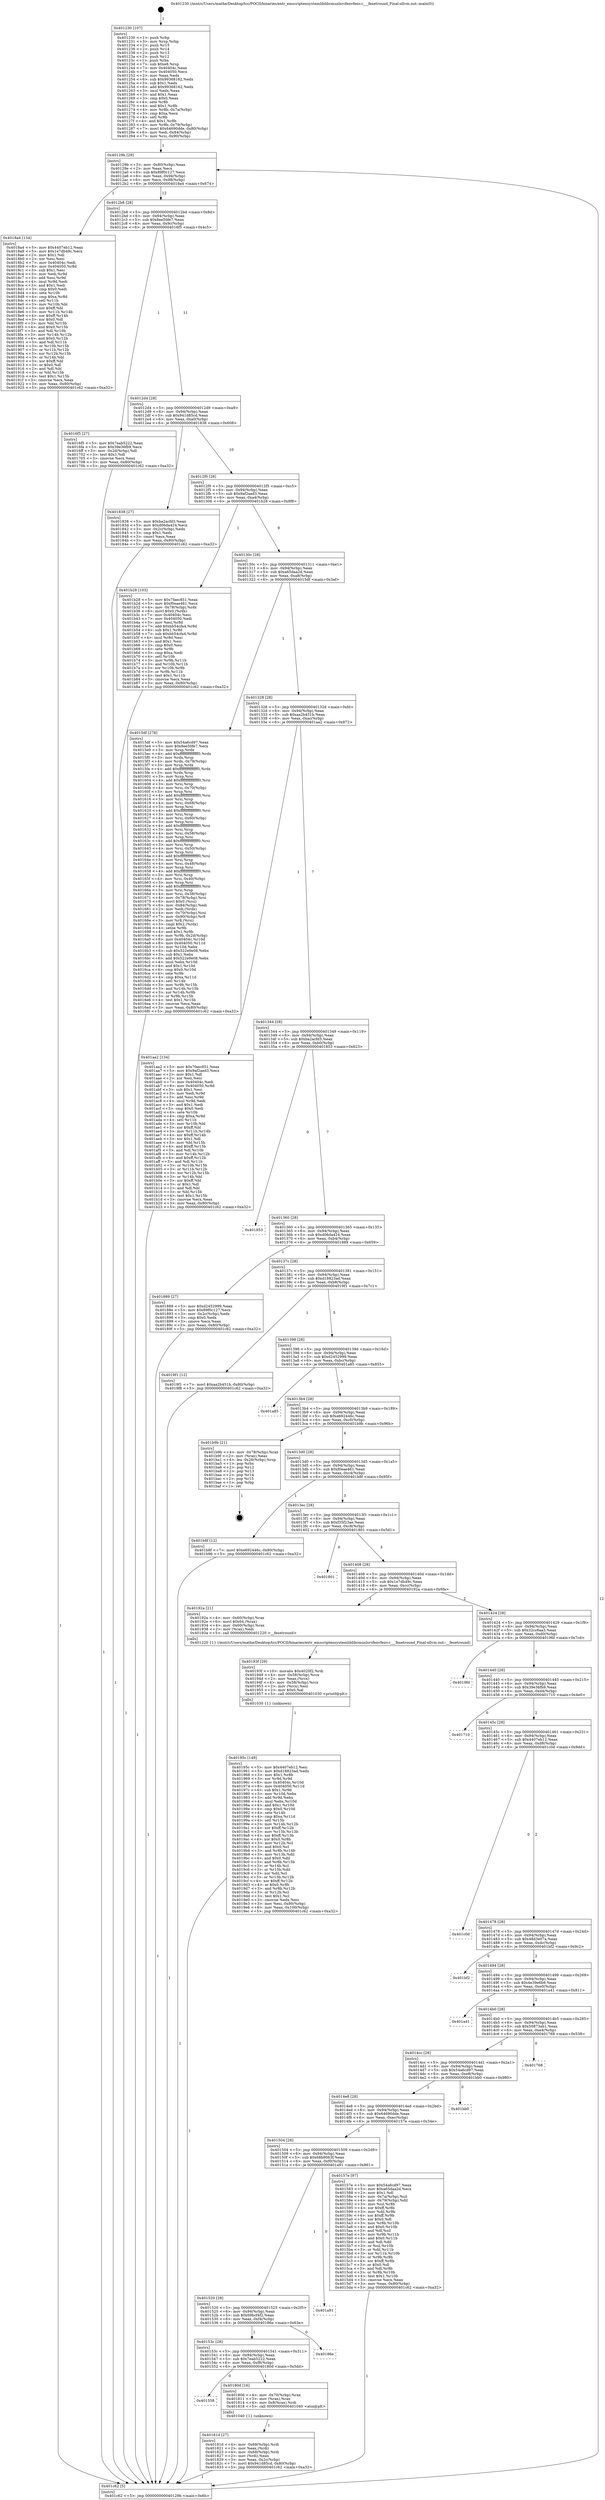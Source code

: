 digraph "0x401230" {
  label = "0x401230 (/mnt/c/Users/mathe/Desktop/tcc/POCII/binaries/extr_emscriptensystemliblibcmuslsrcfenvfenv.c___fesetround_Final-ollvm.out::main(0))"
  labelloc = "t"
  node[shape=record]

  Entry [label="",width=0.3,height=0.3,shape=circle,fillcolor=black,style=filled]
  "0x40129b" [label="{
     0x40129b [29]\l
     | [instrs]\l
     &nbsp;&nbsp;0x40129b \<+3\>: mov -0x80(%rbp),%eax\l
     &nbsp;&nbsp;0x40129e \<+2\>: mov %eax,%ecx\l
     &nbsp;&nbsp;0x4012a0 \<+6\>: sub $0x89f0c127,%ecx\l
     &nbsp;&nbsp;0x4012a6 \<+6\>: mov %eax,-0x94(%rbp)\l
     &nbsp;&nbsp;0x4012ac \<+6\>: mov %ecx,-0x98(%rbp)\l
     &nbsp;&nbsp;0x4012b2 \<+6\>: je 00000000004018a4 \<main+0x674\>\l
  }"]
  "0x4018a4" [label="{
     0x4018a4 [134]\l
     | [instrs]\l
     &nbsp;&nbsp;0x4018a4 \<+5\>: mov $0x4407eb12,%eax\l
     &nbsp;&nbsp;0x4018a9 \<+5\>: mov $0x1e7db49c,%ecx\l
     &nbsp;&nbsp;0x4018ae \<+2\>: mov $0x1,%dl\l
     &nbsp;&nbsp;0x4018b0 \<+2\>: xor %esi,%esi\l
     &nbsp;&nbsp;0x4018b2 \<+7\>: mov 0x40404c,%edi\l
     &nbsp;&nbsp;0x4018b9 \<+8\>: mov 0x404050,%r8d\l
     &nbsp;&nbsp;0x4018c1 \<+3\>: sub $0x1,%esi\l
     &nbsp;&nbsp;0x4018c4 \<+3\>: mov %edi,%r9d\l
     &nbsp;&nbsp;0x4018c7 \<+3\>: add %esi,%r9d\l
     &nbsp;&nbsp;0x4018ca \<+4\>: imul %r9d,%edi\l
     &nbsp;&nbsp;0x4018ce \<+3\>: and $0x1,%edi\l
     &nbsp;&nbsp;0x4018d1 \<+3\>: cmp $0x0,%edi\l
     &nbsp;&nbsp;0x4018d4 \<+4\>: sete %r10b\l
     &nbsp;&nbsp;0x4018d8 \<+4\>: cmp $0xa,%r8d\l
     &nbsp;&nbsp;0x4018dc \<+4\>: setl %r11b\l
     &nbsp;&nbsp;0x4018e0 \<+3\>: mov %r10b,%bl\l
     &nbsp;&nbsp;0x4018e3 \<+3\>: xor $0xff,%bl\l
     &nbsp;&nbsp;0x4018e6 \<+3\>: mov %r11b,%r14b\l
     &nbsp;&nbsp;0x4018e9 \<+4\>: xor $0xff,%r14b\l
     &nbsp;&nbsp;0x4018ed \<+3\>: xor $0x0,%dl\l
     &nbsp;&nbsp;0x4018f0 \<+3\>: mov %bl,%r15b\l
     &nbsp;&nbsp;0x4018f3 \<+4\>: and $0x0,%r15b\l
     &nbsp;&nbsp;0x4018f7 \<+3\>: and %dl,%r10b\l
     &nbsp;&nbsp;0x4018fa \<+3\>: mov %r14b,%r12b\l
     &nbsp;&nbsp;0x4018fd \<+4\>: and $0x0,%r12b\l
     &nbsp;&nbsp;0x401901 \<+3\>: and %dl,%r11b\l
     &nbsp;&nbsp;0x401904 \<+3\>: or %r10b,%r15b\l
     &nbsp;&nbsp;0x401907 \<+3\>: or %r11b,%r12b\l
     &nbsp;&nbsp;0x40190a \<+3\>: xor %r12b,%r15b\l
     &nbsp;&nbsp;0x40190d \<+3\>: or %r14b,%bl\l
     &nbsp;&nbsp;0x401910 \<+3\>: xor $0xff,%bl\l
     &nbsp;&nbsp;0x401913 \<+3\>: or $0x0,%dl\l
     &nbsp;&nbsp;0x401916 \<+2\>: and %dl,%bl\l
     &nbsp;&nbsp;0x401918 \<+3\>: or %bl,%r15b\l
     &nbsp;&nbsp;0x40191b \<+4\>: test $0x1,%r15b\l
     &nbsp;&nbsp;0x40191f \<+3\>: cmovne %ecx,%eax\l
     &nbsp;&nbsp;0x401922 \<+3\>: mov %eax,-0x80(%rbp)\l
     &nbsp;&nbsp;0x401925 \<+5\>: jmp 0000000000401c62 \<main+0xa32\>\l
  }"]
  "0x4012b8" [label="{
     0x4012b8 [28]\l
     | [instrs]\l
     &nbsp;&nbsp;0x4012b8 \<+5\>: jmp 00000000004012bd \<main+0x8d\>\l
     &nbsp;&nbsp;0x4012bd \<+6\>: mov -0x94(%rbp),%eax\l
     &nbsp;&nbsp;0x4012c3 \<+5\>: sub $0x8ee50fe7,%eax\l
     &nbsp;&nbsp;0x4012c8 \<+6\>: mov %eax,-0x9c(%rbp)\l
     &nbsp;&nbsp;0x4012ce \<+6\>: je 00000000004016f5 \<main+0x4c5\>\l
  }"]
  Exit [label="",width=0.3,height=0.3,shape=circle,fillcolor=black,style=filled,peripheries=2]
  "0x4016f5" [label="{
     0x4016f5 [27]\l
     | [instrs]\l
     &nbsp;&nbsp;0x4016f5 \<+5\>: mov $0x7eab5222,%eax\l
     &nbsp;&nbsp;0x4016fa \<+5\>: mov $0x39e36fb9,%ecx\l
     &nbsp;&nbsp;0x4016ff \<+3\>: mov -0x2d(%rbp),%dl\l
     &nbsp;&nbsp;0x401702 \<+3\>: test $0x1,%dl\l
     &nbsp;&nbsp;0x401705 \<+3\>: cmovne %ecx,%eax\l
     &nbsp;&nbsp;0x401708 \<+3\>: mov %eax,-0x80(%rbp)\l
     &nbsp;&nbsp;0x40170b \<+5\>: jmp 0000000000401c62 \<main+0xa32\>\l
  }"]
  "0x4012d4" [label="{
     0x4012d4 [28]\l
     | [instrs]\l
     &nbsp;&nbsp;0x4012d4 \<+5\>: jmp 00000000004012d9 \<main+0xa9\>\l
     &nbsp;&nbsp;0x4012d9 \<+6\>: mov -0x94(%rbp),%eax\l
     &nbsp;&nbsp;0x4012df \<+5\>: sub $0x941d85cd,%eax\l
     &nbsp;&nbsp;0x4012e4 \<+6\>: mov %eax,-0xa0(%rbp)\l
     &nbsp;&nbsp;0x4012ea \<+6\>: je 0000000000401838 \<main+0x608\>\l
  }"]
  "0x40195c" [label="{
     0x40195c [149]\l
     | [instrs]\l
     &nbsp;&nbsp;0x40195c \<+5\>: mov $0x4407eb12,%esi\l
     &nbsp;&nbsp;0x401961 \<+5\>: mov $0xd18823ad,%edx\l
     &nbsp;&nbsp;0x401966 \<+3\>: mov $0x1,%r8b\l
     &nbsp;&nbsp;0x401969 \<+3\>: xor %r9d,%r9d\l
     &nbsp;&nbsp;0x40196c \<+8\>: mov 0x40404c,%r10d\l
     &nbsp;&nbsp;0x401974 \<+8\>: mov 0x404050,%r11d\l
     &nbsp;&nbsp;0x40197c \<+4\>: sub $0x1,%r9d\l
     &nbsp;&nbsp;0x401980 \<+3\>: mov %r10d,%ebx\l
     &nbsp;&nbsp;0x401983 \<+3\>: add %r9d,%ebx\l
     &nbsp;&nbsp;0x401986 \<+4\>: imul %ebx,%r10d\l
     &nbsp;&nbsp;0x40198a \<+4\>: and $0x1,%r10d\l
     &nbsp;&nbsp;0x40198e \<+4\>: cmp $0x0,%r10d\l
     &nbsp;&nbsp;0x401992 \<+4\>: sete %r14b\l
     &nbsp;&nbsp;0x401996 \<+4\>: cmp $0xa,%r11d\l
     &nbsp;&nbsp;0x40199a \<+4\>: setl %r15b\l
     &nbsp;&nbsp;0x40199e \<+3\>: mov %r14b,%r12b\l
     &nbsp;&nbsp;0x4019a1 \<+4\>: xor $0xff,%r12b\l
     &nbsp;&nbsp;0x4019a5 \<+3\>: mov %r15b,%r13b\l
     &nbsp;&nbsp;0x4019a8 \<+4\>: xor $0xff,%r13b\l
     &nbsp;&nbsp;0x4019ac \<+4\>: xor $0x0,%r8b\l
     &nbsp;&nbsp;0x4019b0 \<+3\>: mov %r12b,%cl\l
     &nbsp;&nbsp;0x4019b3 \<+3\>: and $0x0,%cl\l
     &nbsp;&nbsp;0x4019b6 \<+3\>: and %r8b,%r14b\l
     &nbsp;&nbsp;0x4019b9 \<+3\>: mov %r13b,%dil\l
     &nbsp;&nbsp;0x4019bc \<+4\>: and $0x0,%dil\l
     &nbsp;&nbsp;0x4019c0 \<+3\>: and %r8b,%r15b\l
     &nbsp;&nbsp;0x4019c3 \<+3\>: or %r14b,%cl\l
     &nbsp;&nbsp;0x4019c6 \<+3\>: or %r15b,%dil\l
     &nbsp;&nbsp;0x4019c9 \<+3\>: xor %dil,%cl\l
     &nbsp;&nbsp;0x4019cc \<+3\>: or %r13b,%r12b\l
     &nbsp;&nbsp;0x4019cf \<+4\>: xor $0xff,%r12b\l
     &nbsp;&nbsp;0x4019d3 \<+4\>: or $0x0,%r8b\l
     &nbsp;&nbsp;0x4019d7 \<+3\>: and %r8b,%r12b\l
     &nbsp;&nbsp;0x4019da \<+3\>: or %r12b,%cl\l
     &nbsp;&nbsp;0x4019dd \<+3\>: test $0x1,%cl\l
     &nbsp;&nbsp;0x4019e0 \<+3\>: cmovne %edx,%esi\l
     &nbsp;&nbsp;0x4019e3 \<+3\>: mov %esi,-0x80(%rbp)\l
     &nbsp;&nbsp;0x4019e6 \<+6\>: mov %eax,-0x100(%rbp)\l
     &nbsp;&nbsp;0x4019ec \<+5\>: jmp 0000000000401c62 \<main+0xa32\>\l
  }"]
  "0x401838" [label="{
     0x401838 [27]\l
     | [instrs]\l
     &nbsp;&nbsp;0x401838 \<+5\>: mov $0xba2acfd3,%eax\l
     &nbsp;&nbsp;0x40183d \<+5\>: mov $0xd06da424,%ecx\l
     &nbsp;&nbsp;0x401842 \<+3\>: mov -0x2c(%rbp),%edx\l
     &nbsp;&nbsp;0x401845 \<+3\>: cmp $0x1,%edx\l
     &nbsp;&nbsp;0x401848 \<+3\>: cmovl %ecx,%eax\l
     &nbsp;&nbsp;0x40184b \<+3\>: mov %eax,-0x80(%rbp)\l
     &nbsp;&nbsp;0x40184e \<+5\>: jmp 0000000000401c62 \<main+0xa32\>\l
  }"]
  "0x4012f0" [label="{
     0x4012f0 [28]\l
     | [instrs]\l
     &nbsp;&nbsp;0x4012f0 \<+5\>: jmp 00000000004012f5 \<main+0xc5\>\l
     &nbsp;&nbsp;0x4012f5 \<+6\>: mov -0x94(%rbp),%eax\l
     &nbsp;&nbsp;0x4012fb \<+5\>: sub $0x9af2aed3,%eax\l
     &nbsp;&nbsp;0x401300 \<+6\>: mov %eax,-0xa4(%rbp)\l
     &nbsp;&nbsp;0x401306 \<+6\>: je 0000000000401b28 \<main+0x8f8\>\l
  }"]
  "0x40193f" [label="{
     0x40193f [29]\l
     | [instrs]\l
     &nbsp;&nbsp;0x40193f \<+10\>: movabs $0x4020f2,%rdi\l
     &nbsp;&nbsp;0x401949 \<+4\>: mov -0x58(%rbp),%rcx\l
     &nbsp;&nbsp;0x40194d \<+2\>: mov %eax,(%rcx)\l
     &nbsp;&nbsp;0x40194f \<+4\>: mov -0x58(%rbp),%rcx\l
     &nbsp;&nbsp;0x401953 \<+2\>: mov (%rcx),%esi\l
     &nbsp;&nbsp;0x401955 \<+2\>: mov $0x0,%al\l
     &nbsp;&nbsp;0x401957 \<+5\>: call 0000000000401030 \<printf@plt\>\l
     | [calls]\l
     &nbsp;&nbsp;0x401030 \{1\} (unknown)\l
  }"]
  "0x401b28" [label="{
     0x401b28 [103]\l
     | [instrs]\l
     &nbsp;&nbsp;0x401b28 \<+5\>: mov $0x7faec851,%eax\l
     &nbsp;&nbsp;0x401b2d \<+5\>: mov $0xf0eae461,%ecx\l
     &nbsp;&nbsp;0x401b32 \<+4\>: mov -0x78(%rbp),%rdx\l
     &nbsp;&nbsp;0x401b36 \<+6\>: movl $0x0,(%rdx)\l
     &nbsp;&nbsp;0x401b3c \<+7\>: mov 0x40404c,%esi\l
     &nbsp;&nbsp;0x401b43 \<+7\>: mov 0x404050,%edi\l
     &nbsp;&nbsp;0x401b4a \<+3\>: mov %esi,%r8d\l
     &nbsp;&nbsp;0x401b4d \<+7\>: add $0xbb54cfa4,%r8d\l
     &nbsp;&nbsp;0x401b54 \<+4\>: sub $0x1,%r8d\l
     &nbsp;&nbsp;0x401b58 \<+7\>: sub $0xbb54cfa4,%r8d\l
     &nbsp;&nbsp;0x401b5f \<+4\>: imul %r8d,%esi\l
     &nbsp;&nbsp;0x401b63 \<+3\>: and $0x1,%esi\l
     &nbsp;&nbsp;0x401b66 \<+3\>: cmp $0x0,%esi\l
     &nbsp;&nbsp;0x401b69 \<+4\>: sete %r9b\l
     &nbsp;&nbsp;0x401b6d \<+3\>: cmp $0xa,%edi\l
     &nbsp;&nbsp;0x401b70 \<+4\>: setl %r10b\l
     &nbsp;&nbsp;0x401b74 \<+3\>: mov %r9b,%r11b\l
     &nbsp;&nbsp;0x401b77 \<+3\>: and %r10b,%r11b\l
     &nbsp;&nbsp;0x401b7a \<+3\>: xor %r10b,%r9b\l
     &nbsp;&nbsp;0x401b7d \<+3\>: or %r9b,%r11b\l
     &nbsp;&nbsp;0x401b80 \<+4\>: test $0x1,%r11b\l
     &nbsp;&nbsp;0x401b84 \<+3\>: cmovne %ecx,%eax\l
     &nbsp;&nbsp;0x401b87 \<+3\>: mov %eax,-0x80(%rbp)\l
     &nbsp;&nbsp;0x401b8a \<+5\>: jmp 0000000000401c62 \<main+0xa32\>\l
  }"]
  "0x40130c" [label="{
     0x40130c [28]\l
     | [instrs]\l
     &nbsp;&nbsp;0x40130c \<+5\>: jmp 0000000000401311 \<main+0xe1\>\l
     &nbsp;&nbsp;0x401311 \<+6\>: mov -0x94(%rbp),%eax\l
     &nbsp;&nbsp;0x401317 \<+5\>: sub $0xa65daa2d,%eax\l
     &nbsp;&nbsp;0x40131c \<+6\>: mov %eax,-0xa8(%rbp)\l
     &nbsp;&nbsp;0x401322 \<+6\>: je 00000000004015df \<main+0x3af\>\l
  }"]
  "0x40181d" [label="{
     0x40181d [27]\l
     | [instrs]\l
     &nbsp;&nbsp;0x40181d \<+4\>: mov -0x68(%rbp),%rdi\l
     &nbsp;&nbsp;0x401821 \<+2\>: mov %eax,(%rdi)\l
     &nbsp;&nbsp;0x401823 \<+4\>: mov -0x68(%rbp),%rdi\l
     &nbsp;&nbsp;0x401827 \<+2\>: mov (%rdi),%eax\l
     &nbsp;&nbsp;0x401829 \<+3\>: mov %eax,-0x2c(%rbp)\l
     &nbsp;&nbsp;0x40182c \<+7\>: movl $0x941d85cd,-0x80(%rbp)\l
     &nbsp;&nbsp;0x401833 \<+5\>: jmp 0000000000401c62 \<main+0xa32\>\l
  }"]
  "0x4015df" [label="{
     0x4015df [278]\l
     | [instrs]\l
     &nbsp;&nbsp;0x4015df \<+5\>: mov $0x54a6cd97,%eax\l
     &nbsp;&nbsp;0x4015e4 \<+5\>: mov $0x8ee50fe7,%ecx\l
     &nbsp;&nbsp;0x4015e9 \<+3\>: mov %rsp,%rdx\l
     &nbsp;&nbsp;0x4015ec \<+4\>: add $0xfffffffffffffff0,%rdx\l
     &nbsp;&nbsp;0x4015f0 \<+3\>: mov %rdx,%rsp\l
     &nbsp;&nbsp;0x4015f3 \<+4\>: mov %rdx,-0x78(%rbp)\l
     &nbsp;&nbsp;0x4015f7 \<+3\>: mov %rsp,%rdx\l
     &nbsp;&nbsp;0x4015fa \<+4\>: add $0xfffffffffffffff0,%rdx\l
     &nbsp;&nbsp;0x4015fe \<+3\>: mov %rdx,%rsp\l
     &nbsp;&nbsp;0x401601 \<+3\>: mov %rsp,%rsi\l
     &nbsp;&nbsp;0x401604 \<+4\>: add $0xfffffffffffffff0,%rsi\l
     &nbsp;&nbsp;0x401608 \<+3\>: mov %rsi,%rsp\l
     &nbsp;&nbsp;0x40160b \<+4\>: mov %rsi,-0x70(%rbp)\l
     &nbsp;&nbsp;0x40160f \<+3\>: mov %rsp,%rsi\l
     &nbsp;&nbsp;0x401612 \<+4\>: add $0xfffffffffffffff0,%rsi\l
     &nbsp;&nbsp;0x401616 \<+3\>: mov %rsi,%rsp\l
     &nbsp;&nbsp;0x401619 \<+4\>: mov %rsi,-0x68(%rbp)\l
     &nbsp;&nbsp;0x40161d \<+3\>: mov %rsp,%rsi\l
     &nbsp;&nbsp;0x401620 \<+4\>: add $0xfffffffffffffff0,%rsi\l
     &nbsp;&nbsp;0x401624 \<+3\>: mov %rsi,%rsp\l
     &nbsp;&nbsp;0x401627 \<+4\>: mov %rsi,-0x60(%rbp)\l
     &nbsp;&nbsp;0x40162b \<+3\>: mov %rsp,%rsi\l
     &nbsp;&nbsp;0x40162e \<+4\>: add $0xfffffffffffffff0,%rsi\l
     &nbsp;&nbsp;0x401632 \<+3\>: mov %rsi,%rsp\l
     &nbsp;&nbsp;0x401635 \<+4\>: mov %rsi,-0x58(%rbp)\l
     &nbsp;&nbsp;0x401639 \<+3\>: mov %rsp,%rsi\l
     &nbsp;&nbsp;0x40163c \<+4\>: add $0xfffffffffffffff0,%rsi\l
     &nbsp;&nbsp;0x401640 \<+3\>: mov %rsi,%rsp\l
     &nbsp;&nbsp;0x401643 \<+4\>: mov %rsi,-0x50(%rbp)\l
     &nbsp;&nbsp;0x401647 \<+3\>: mov %rsp,%rsi\l
     &nbsp;&nbsp;0x40164a \<+4\>: add $0xfffffffffffffff0,%rsi\l
     &nbsp;&nbsp;0x40164e \<+3\>: mov %rsi,%rsp\l
     &nbsp;&nbsp;0x401651 \<+4\>: mov %rsi,-0x48(%rbp)\l
     &nbsp;&nbsp;0x401655 \<+3\>: mov %rsp,%rsi\l
     &nbsp;&nbsp;0x401658 \<+4\>: add $0xfffffffffffffff0,%rsi\l
     &nbsp;&nbsp;0x40165c \<+3\>: mov %rsi,%rsp\l
     &nbsp;&nbsp;0x40165f \<+4\>: mov %rsi,-0x40(%rbp)\l
     &nbsp;&nbsp;0x401663 \<+3\>: mov %rsp,%rsi\l
     &nbsp;&nbsp;0x401666 \<+4\>: add $0xfffffffffffffff0,%rsi\l
     &nbsp;&nbsp;0x40166a \<+3\>: mov %rsi,%rsp\l
     &nbsp;&nbsp;0x40166d \<+4\>: mov %rsi,-0x38(%rbp)\l
     &nbsp;&nbsp;0x401671 \<+4\>: mov -0x78(%rbp),%rsi\l
     &nbsp;&nbsp;0x401675 \<+6\>: movl $0x0,(%rsi)\l
     &nbsp;&nbsp;0x40167b \<+6\>: mov -0x84(%rbp),%edi\l
     &nbsp;&nbsp;0x401681 \<+2\>: mov %edi,(%rdx)\l
     &nbsp;&nbsp;0x401683 \<+4\>: mov -0x70(%rbp),%rsi\l
     &nbsp;&nbsp;0x401687 \<+7\>: mov -0x90(%rbp),%r8\l
     &nbsp;&nbsp;0x40168e \<+3\>: mov %r8,(%rsi)\l
     &nbsp;&nbsp;0x401691 \<+3\>: cmpl $0x2,(%rdx)\l
     &nbsp;&nbsp;0x401694 \<+4\>: setne %r9b\l
     &nbsp;&nbsp;0x401698 \<+4\>: and $0x1,%r9b\l
     &nbsp;&nbsp;0x40169c \<+4\>: mov %r9b,-0x2d(%rbp)\l
     &nbsp;&nbsp;0x4016a0 \<+8\>: mov 0x40404c,%r10d\l
     &nbsp;&nbsp;0x4016a8 \<+8\>: mov 0x404050,%r11d\l
     &nbsp;&nbsp;0x4016b0 \<+3\>: mov %r10d,%ebx\l
     &nbsp;&nbsp;0x4016b3 \<+6\>: sub $0x522e9e08,%ebx\l
     &nbsp;&nbsp;0x4016b9 \<+3\>: sub $0x1,%ebx\l
     &nbsp;&nbsp;0x4016bc \<+6\>: add $0x522e9e08,%ebx\l
     &nbsp;&nbsp;0x4016c2 \<+4\>: imul %ebx,%r10d\l
     &nbsp;&nbsp;0x4016c6 \<+4\>: and $0x1,%r10d\l
     &nbsp;&nbsp;0x4016ca \<+4\>: cmp $0x0,%r10d\l
     &nbsp;&nbsp;0x4016ce \<+4\>: sete %r9b\l
     &nbsp;&nbsp;0x4016d2 \<+4\>: cmp $0xa,%r11d\l
     &nbsp;&nbsp;0x4016d6 \<+4\>: setl %r14b\l
     &nbsp;&nbsp;0x4016da \<+3\>: mov %r9b,%r15b\l
     &nbsp;&nbsp;0x4016dd \<+3\>: and %r14b,%r15b\l
     &nbsp;&nbsp;0x4016e0 \<+3\>: xor %r14b,%r9b\l
     &nbsp;&nbsp;0x4016e3 \<+3\>: or %r9b,%r15b\l
     &nbsp;&nbsp;0x4016e6 \<+4\>: test $0x1,%r15b\l
     &nbsp;&nbsp;0x4016ea \<+3\>: cmovne %ecx,%eax\l
     &nbsp;&nbsp;0x4016ed \<+3\>: mov %eax,-0x80(%rbp)\l
     &nbsp;&nbsp;0x4016f0 \<+5\>: jmp 0000000000401c62 \<main+0xa32\>\l
  }"]
  "0x401328" [label="{
     0x401328 [28]\l
     | [instrs]\l
     &nbsp;&nbsp;0x401328 \<+5\>: jmp 000000000040132d \<main+0xfd\>\l
     &nbsp;&nbsp;0x40132d \<+6\>: mov -0x94(%rbp),%eax\l
     &nbsp;&nbsp;0x401333 \<+5\>: sub $0xaa2b451b,%eax\l
     &nbsp;&nbsp;0x401338 \<+6\>: mov %eax,-0xac(%rbp)\l
     &nbsp;&nbsp;0x40133e \<+6\>: je 0000000000401aa2 \<main+0x872\>\l
  }"]
  "0x401558" [label="{
     0x401558\l
  }", style=dashed]
  "0x401aa2" [label="{
     0x401aa2 [134]\l
     | [instrs]\l
     &nbsp;&nbsp;0x401aa2 \<+5\>: mov $0x7faec851,%eax\l
     &nbsp;&nbsp;0x401aa7 \<+5\>: mov $0x9af2aed3,%ecx\l
     &nbsp;&nbsp;0x401aac \<+2\>: mov $0x1,%dl\l
     &nbsp;&nbsp;0x401aae \<+2\>: xor %esi,%esi\l
     &nbsp;&nbsp;0x401ab0 \<+7\>: mov 0x40404c,%edi\l
     &nbsp;&nbsp;0x401ab7 \<+8\>: mov 0x404050,%r8d\l
     &nbsp;&nbsp;0x401abf \<+3\>: sub $0x1,%esi\l
     &nbsp;&nbsp;0x401ac2 \<+3\>: mov %edi,%r9d\l
     &nbsp;&nbsp;0x401ac5 \<+3\>: add %esi,%r9d\l
     &nbsp;&nbsp;0x401ac8 \<+4\>: imul %r9d,%edi\l
     &nbsp;&nbsp;0x401acc \<+3\>: and $0x1,%edi\l
     &nbsp;&nbsp;0x401acf \<+3\>: cmp $0x0,%edi\l
     &nbsp;&nbsp;0x401ad2 \<+4\>: sete %r10b\l
     &nbsp;&nbsp;0x401ad6 \<+4\>: cmp $0xa,%r8d\l
     &nbsp;&nbsp;0x401ada \<+4\>: setl %r11b\l
     &nbsp;&nbsp;0x401ade \<+3\>: mov %r10b,%bl\l
     &nbsp;&nbsp;0x401ae1 \<+3\>: xor $0xff,%bl\l
     &nbsp;&nbsp;0x401ae4 \<+3\>: mov %r11b,%r14b\l
     &nbsp;&nbsp;0x401ae7 \<+4\>: xor $0xff,%r14b\l
     &nbsp;&nbsp;0x401aeb \<+3\>: xor $0x1,%dl\l
     &nbsp;&nbsp;0x401aee \<+3\>: mov %bl,%r15b\l
     &nbsp;&nbsp;0x401af1 \<+4\>: and $0xff,%r15b\l
     &nbsp;&nbsp;0x401af5 \<+3\>: and %dl,%r10b\l
     &nbsp;&nbsp;0x401af8 \<+3\>: mov %r14b,%r12b\l
     &nbsp;&nbsp;0x401afb \<+4\>: and $0xff,%r12b\l
     &nbsp;&nbsp;0x401aff \<+3\>: and %dl,%r11b\l
     &nbsp;&nbsp;0x401b02 \<+3\>: or %r10b,%r15b\l
     &nbsp;&nbsp;0x401b05 \<+3\>: or %r11b,%r12b\l
     &nbsp;&nbsp;0x401b08 \<+3\>: xor %r12b,%r15b\l
     &nbsp;&nbsp;0x401b0b \<+3\>: or %r14b,%bl\l
     &nbsp;&nbsp;0x401b0e \<+3\>: xor $0xff,%bl\l
     &nbsp;&nbsp;0x401b11 \<+3\>: or $0x1,%dl\l
     &nbsp;&nbsp;0x401b14 \<+2\>: and %dl,%bl\l
     &nbsp;&nbsp;0x401b16 \<+3\>: or %bl,%r15b\l
     &nbsp;&nbsp;0x401b19 \<+4\>: test $0x1,%r15b\l
     &nbsp;&nbsp;0x401b1d \<+3\>: cmovne %ecx,%eax\l
     &nbsp;&nbsp;0x401b20 \<+3\>: mov %eax,-0x80(%rbp)\l
     &nbsp;&nbsp;0x401b23 \<+5\>: jmp 0000000000401c62 \<main+0xa32\>\l
  }"]
  "0x401344" [label="{
     0x401344 [28]\l
     | [instrs]\l
     &nbsp;&nbsp;0x401344 \<+5\>: jmp 0000000000401349 \<main+0x119\>\l
     &nbsp;&nbsp;0x401349 \<+6\>: mov -0x94(%rbp),%eax\l
     &nbsp;&nbsp;0x40134f \<+5\>: sub $0xba2acfd3,%eax\l
     &nbsp;&nbsp;0x401354 \<+6\>: mov %eax,-0xb0(%rbp)\l
     &nbsp;&nbsp;0x40135a \<+6\>: je 0000000000401853 \<main+0x623\>\l
  }"]
  "0x40180d" [label="{
     0x40180d [16]\l
     | [instrs]\l
     &nbsp;&nbsp;0x40180d \<+4\>: mov -0x70(%rbp),%rax\l
     &nbsp;&nbsp;0x401811 \<+3\>: mov (%rax),%rax\l
     &nbsp;&nbsp;0x401814 \<+4\>: mov 0x8(%rax),%rdi\l
     &nbsp;&nbsp;0x401818 \<+5\>: call 0000000000401040 \<atoi@plt\>\l
     | [calls]\l
     &nbsp;&nbsp;0x401040 \{1\} (unknown)\l
  }"]
  "0x401853" [label="{
     0x401853\l
  }", style=dashed]
  "0x401360" [label="{
     0x401360 [28]\l
     | [instrs]\l
     &nbsp;&nbsp;0x401360 \<+5\>: jmp 0000000000401365 \<main+0x135\>\l
     &nbsp;&nbsp;0x401365 \<+6\>: mov -0x94(%rbp),%eax\l
     &nbsp;&nbsp;0x40136b \<+5\>: sub $0xd06da424,%eax\l
     &nbsp;&nbsp;0x401370 \<+6\>: mov %eax,-0xb4(%rbp)\l
     &nbsp;&nbsp;0x401376 \<+6\>: je 0000000000401889 \<main+0x659\>\l
  }"]
  "0x40153c" [label="{
     0x40153c [28]\l
     | [instrs]\l
     &nbsp;&nbsp;0x40153c \<+5\>: jmp 0000000000401541 \<main+0x311\>\l
     &nbsp;&nbsp;0x401541 \<+6\>: mov -0x94(%rbp),%eax\l
     &nbsp;&nbsp;0x401547 \<+5\>: sub $0x7eab5222,%eax\l
     &nbsp;&nbsp;0x40154c \<+6\>: mov %eax,-0xf8(%rbp)\l
     &nbsp;&nbsp;0x401552 \<+6\>: je 000000000040180d \<main+0x5dd\>\l
  }"]
  "0x401889" [label="{
     0x401889 [27]\l
     | [instrs]\l
     &nbsp;&nbsp;0x401889 \<+5\>: mov $0xd2452999,%eax\l
     &nbsp;&nbsp;0x40188e \<+5\>: mov $0x89f0c127,%ecx\l
     &nbsp;&nbsp;0x401893 \<+3\>: mov -0x2c(%rbp),%edx\l
     &nbsp;&nbsp;0x401896 \<+3\>: cmp $0x0,%edx\l
     &nbsp;&nbsp;0x401899 \<+3\>: cmove %ecx,%eax\l
     &nbsp;&nbsp;0x40189c \<+3\>: mov %eax,-0x80(%rbp)\l
     &nbsp;&nbsp;0x40189f \<+5\>: jmp 0000000000401c62 \<main+0xa32\>\l
  }"]
  "0x40137c" [label="{
     0x40137c [28]\l
     | [instrs]\l
     &nbsp;&nbsp;0x40137c \<+5\>: jmp 0000000000401381 \<main+0x151\>\l
     &nbsp;&nbsp;0x401381 \<+6\>: mov -0x94(%rbp),%eax\l
     &nbsp;&nbsp;0x401387 \<+5\>: sub $0xd18823ad,%eax\l
     &nbsp;&nbsp;0x40138c \<+6\>: mov %eax,-0xb8(%rbp)\l
     &nbsp;&nbsp;0x401392 \<+6\>: je 00000000004019f1 \<main+0x7c1\>\l
  }"]
  "0x40186e" [label="{
     0x40186e\l
  }", style=dashed]
  "0x4019f1" [label="{
     0x4019f1 [12]\l
     | [instrs]\l
     &nbsp;&nbsp;0x4019f1 \<+7\>: movl $0xaa2b451b,-0x80(%rbp)\l
     &nbsp;&nbsp;0x4019f8 \<+5\>: jmp 0000000000401c62 \<main+0xa32\>\l
  }"]
  "0x401398" [label="{
     0x401398 [28]\l
     | [instrs]\l
     &nbsp;&nbsp;0x401398 \<+5\>: jmp 000000000040139d \<main+0x16d\>\l
     &nbsp;&nbsp;0x40139d \<+6\>: mov -0x94(%rbp),%eax\l
     &nbsp;&nbsp;0x4013a3 \<+5\>: sub $0xd2452999,%eax\l
     &nbsp;&nbsp;0x4013a8 \<+6\>: mov %eax,-0xbc(%rbp)\l
     &nbsp;&nbsp;0x4013ae \<+6\>: je 0000000000401a85 \<main+0x855\>\l
  }"]
  "0x401520" [label="{
     0x401520 [28]\l
     | [instrs]\l
     &nbsp;&nbsp;0x401520 \<+5\>: jmp 0000000000401525 \<main+0x2f5\>\l
     &nbsp;&nbsp;0x401525 \<+6\>: mov -0x94(%rbp),%eax\l
     &nbsp;&nbsp;0x40152b \<+5\>: sub $0x69bcf4f2,%eax\l
     &nbsp;&nbsp;0x401530 \<+6\>: mov %eax,-0xf4(%rbp)\l
     &nbsp;&nbsp;0x401536 \<+6\>: je 000000000040186e \<main+0x63e\>\l
  }"]
  "0x401a85" [label="{
     0x401a85\l
  }", style=dashed]
  "0x4013b4" [label="{
     0x4013b4 [28]\l
     | [instrs]\l
     &nbsp;&nbsp;0x4013b4 \<+5\>: jmp 00000000004013b9 \<main+0x189\>\l
     &nbsp;&nbsp;0x4013b9 \<+6\>: mov -0x94(%rbp),%eax\l
     &nbsp;&nbsp;0x4013bf \<+5\>: sub $0xe692446c,%eax\l
     &nbsp;&nbsp;0x4013c4 \<+6\>: mov %eax,-0xc0(%rbp)\l
     &nbsp;&nbsp;0x4013ca \<+6\>: je 0000000000401b9b \<main+0x96b\>\l
  }"]
  "0x401a91" [label="{
     0x401a91\l
  }", style=dashed]
  "0x401b9b" [label="{
     0x401b9b [21]\l
     | [instrs]\l
     &nbsp;&nbsp;0x401b9b \<+4\>: mov -0x78(%rbp),%rax\l
     &nbsp;&nbsp;0x401b9f \<+2\>: mov (%rax),%eax\l
     &nbsp;&nbsp;0x401ba1 \<+4\>: lea -0x28(%rbp),%rsp\l
     &nbsp;&nbsp;0x401ba5 \<+1\>: pop %rbx\l
     &nbsp;&nbsp;0x401ba6 \<+2\>: pop %r12\l
     &nbsp;&nbsp;0x401ba8 \<+2\>: pop %r13\l
     &nbsp;&nbsp;0x401baa \<+2\>: pop %r14\l
     &nbsp;&nbsp;0x401bac \<+2\>: pop %r15\l
     &nbsp;&nbsp;0x401bae \<+1\>: pop %rbp\l
     &nbsp;&nbsp;0x401baf \<+1\>: ret\l
  }"]
  "0x4013d0" [label="{
     0x4013d0 [28]\l
     | [instrs]\l
     &nbsp;&nbsp;0x4013d0 \<+5\>: jmp 00000000004013d5 \<main+0x1a5\>\l
     &nbsp;&nbsp;0x4013d5 \<+6\>: mov -0x94(%rbp),%eax\l
     &nbsp;&nbsp;0x4013db \<+5\>: sub $0xf0eae461,%eax\l
     &nbsp;&nbsp;0x4013e0 \<+6\>: mov %eax,-0xc4(%rbp)\l
     &nbsp;&nbsp;0x4013e6 \<+6\>: je 0000000000401b8f \<main+0x95f\>\l
  }"]
  "0x401230" [label="{
     0x401230 [107]\l
     | [instrs]\l
     &nbsp;&nbsp;0x401230 \<+1\>: push %rbp\l
     &nbsp;&nbsp;0x401231 \<+3\>: mov %rsp,%rbp\l
     &nbsp;&nbsp;0x401234 \<+2\>: push %r15\l
     &nbsp;&nbsp;0x401236 \<+2\>: push %r14\l
     &nbsp;&nbsp;0x401238 \<+2\>: push %r13\l
     &nbsp;&nbsp;0x40123a \<+2\>: push %r12\l
     &nbsp;&nbsp;0x40123c \<+1\>: push %rbx\l
     &nbsp;&nbsp;0x40123d \<+7\>: sub $0xe8,%rsp\l
     &nbsp;&nbsp;0x401244 \<+7\>: mov 0x40404c,%eax\l
     &nbsp;&nbsp;0x40124b \<+7\>: mov 0x404050,%ecx\l
     &nbsp;&nbsp;0x401252 \<+2\>: mov %eax,%edx\l
     &nbsp;&nbsp;0x401254 \<+6\>: sub $0x99368162,%edx\l
     &nbsp;&nbsp;0x40125a \<+3\>: sub $0x1,%edx\l
     &nbsp;&nbsp;0x40125d \<+6\>: add $0x99368162,%edx\l
     &nbsp;&nbsp;0x401263 \<+3\>: imul %edx,%eax\l
     &nbsp;&nbsp;0x401266 \<+3\>: and $0x1,%eax\l
     &nbsp;&nbsp;0x401269 \<+3\>: cmp $0x0,%eax\l
     &nbsp;&nbsp;0x40126c \<+4\>: sete %r8b\l
     &nbsp;&nbsp;0x401270 \<+4\>: and $0x1,%r8b\l
     &nbsp;&nbsp;0x401274 \<+4\>: mov %r8b,-0x7a(%rbp)\l
     &nbsp;&nbsp;0x401278 \<+3\>: cmp $0xa,%ecx\l
     &nbsp;&nbsp;0x40127b \<+4\>: setl %r8b\l
     &nbsp;&nbsp;0x40127f \<+4\>: and $0x1,%r8b\l
     &nbsp;&nbsp;0x401283 \<+4\>: mov %r8b,-0x79(%rbp)\l
     &nbsp;&nbsp;0x401287 \<+7\>: movl $0x64690dde,-0x80(%rbp)\l
     &nbsp;&nbsp;0x40128e \<+6\>: mov %edi,-0x84(%rbp)\l
     &nbsp;&nbsp;0x401294 \<+7\>: mov %rsi,-0x90(%rbp)\l
  }"]
  "0x401b8f" [label="{
     0x401b8f [12]\l
     | [instrs]\l
     &nbsp;&nbsp;0x401b8f \<+7\>: movl $0xe692446c,-0x80(%rbp)\l
     &nbsp;&nbsp;0x401b96 \<+5\>: jmp 0000000000401c62 \<main+0xa32\>\l
  }"]
  "0x4013ec" [label="{
     0x4013ec [28]\l
     | [instrs]\l
     &nbsp;&nbsp;0x4013ec \<+5\>: jmp 00000000004013f1 \<main+0x1c1\>\l
     &nbsp;&nbsp;0x4013f1 \<+6\>: mov -0x94(%rbp),%eax\l
     &nbsp;&nbsp;0x4013f7 \<+5\>: sub $0xf35f23ae,%eax\l
     &nbsp;&nbsp;0x4013fc \<+6\>: mov %eax,-0xc8(%rbp)\l
     &nbsp;&nbsp;0x401402 \<+6\>: je 0000000000401801 \<main+0x5d1\>\l
  }"]
  "0x401c62" [label="{
     0x401c62 [5]\l
     | [instrs]\l
     &nbsp;&nbsp;0x401c62 \<+5\>: jmp 000000000040129b \<main+0x6b\>\l
  }"]
  "0x401801" [label="{
     0x401801\l
  }", style=dashed]
  "0x401408" [label="{
     0x401408 [28]\l
     | [instrs]\l
     &nbsp;&nbsp;0x401408 \<+5\>: jmp 000000000040140d \<main+0x1dd\>\l
     &nbsp;&nbsp;0x40140d \<+6\>: mov -0x94(%rbp),%eax\l
     &nbsp;&nbsp;0x401413 \<+5\>: sub $0x1e7db49c,%eax\l
     &nbsp;&nbsp;0x401418 \<+6\>: mov %eax,-0xcc(%rbp)\l
     &nbsp;&nbsp;0x40141e \<+6\>: je 000000000040192a \<main+0x6fa\>\l
  }"]
  "0x401504" [label="{
     0x401504 [28]\l
     | [instrs]\l
     &nbsp;&nbsp;0x401504 \<+5\>: jmp 0000000000401509 \<main+0x2d9\>\l
     &nbsp;&nbsp;0x401509 \<+6\>: mov -0x94(%rbp),%eax\l
     &nbsp;&nbsp;0x40150f \<+5\>: sub $0x68b9063f,%eax\l
     &nbsp;&nbsp;0x401514 \<+6\>: mov %eax,-0xf0(%rbp)\l
     &nbsp;&nbsp;0x40151a \<+6\>: je 0000000000401a91 \<main+0x861\>\l
  }"]
  "0x40192a" [label="{
     0x40192a [21]\l
     | [instrs]\l
     &nbsp;&nbsp;0x40192a \<+4\>: mov -0x60(%rbp),%rax\l
     &nbsp;&nbsp;0x40192e \<+6\>: movl $0x64,(%rax)\l
     &nbsp;&nbsp;0x401934 \<+4\>: mov -0x60(%rbp),%rax\l
     &nbsp;&nbsp;0x401938 \<+2\>: mov (%rax),%edi\l
     &nbsp;&nbsp;0x40193a \<+5\>: call 0000000000401220 \<__fesetround\>\l
     | [calls]\l
     &nbsp;&nbsp;0x401220 \{1\} (/mnt/c/Users/mathe/Desktop/tcc/POCII/binaries/extr_emscriptensystemliblibcmuslsrcfenvfenv.c___fesetround_Final-ollvm.out::__fesetround)\l
  }"]
  "0x401424" [label="{
     0x401424 [28]\l
     | [instrs]\l
     &nbsp;&nbsp;0x401424 \<+5\>: jmp 0000000000401429 \<main+0x1f9\>\l
     &nbsp;&nbsp;0x401429 \<+6\>: mov -0x94(%rbp),%eax\l
     &nbsp;&nbsp;0x40142f \<+5\>: sub $0x32cc6aa3,%eax\l
     &nbsp;&nbsp;0x401434 \<+6\>: mov %eax,-0xd0(%rbp)\l
     &nbsp;&nbsp;0x40143a \<+6\>: je 00000000004019fd \<main+0x7cd\>\l
  }"]
  "0x40157e" [label="{
     0x40157e [97]\l
     | [instrs]\l
     &nbsp;&nbsp;0x40157e \<+5\>: mov $0x54a6cd97,%eax\l
     &nbsp;&nbsp;0x401583 \<+5\>: mov $0xa65daa2d,%ecx\l
     &nbsp;&nbsp;0x401588 \<+2\>: mov $0x1,%dl\l
     &nbsp;&nbsp;0x40158a \<+4\>: mov -0x7a(%rbp),%sil\l
     &nbsp;&nbsp;0x40158e \<+4\>: mov -0x79(%rbp),%dil\l
     &nbsp;&nbsp;0x401592 \<+3\>: mov %sil,%r8b\l
     &nbsp;&nbsp;0x401595 \<+4\>: xor $0xff,%r8b\l
     &nbsp;&nbsp;0x401599 \<+3\>: mov %dil,%r9b\l
     &nbsp;&nbsp;0x40159c \<+4\>: xor $0xff,%r9b\l
     &nbsp;&nbsp;0x4015a0 \<+3\>: xor $0x0,%dl\l
     &nbsp;&nbsp;0x4015a3 \<+3\>: mov %r8b,%r10b\l
     &nbsp;&nbsp;0x4015a6 \<+4\>: and $0x0,%r10b\l
     &nbsp;&nbsp;0x4015aa \<+3\>: and %dl,%sil\l
     &nbsp;&nbsp;0x4015ad \<+3\>: mov %r9b,%r11b\l
     &nbsp;&nbsp;0x4015b0 \<+4\>: and $0x0,%r11b\l
     &nbsp;&nbsp;0x4015b4 \<+3\>: and %dl,%dil\l
     &nbsp;&nbsp;0x4015b7 \<+3\>: or %sil,%r10b\l
     &nbsp;&nbsp;0x4015ba \<+3\>: or %dil,%r11b\l
     &nbsp;&nbsp;0x4015bd \<+3\>: xor %r11b,%r10b\l
     &nbsp;&nbsp;0x4015c0 \<+3\>: or %r9b,%r8b\l
     &nbsp;&nbsp;0x4015c3 \<+4\>: xor $0xff,%r8b\l
     &nbsp;&nbsp;0x4015c7 \<+3\>: or $0x0,%dl\l
     &nbsp;&nbsp;0x4015ca \<+3\>: and %dl,%r8b\l
     &nbsp;&nbsp;0x4015cd \<+3\>: or %r8b,%r10b\l
     &nbsp;&nbsp;0x4015d0 \<+4\>: test $0x1,%r10b\l
     &nbsp;&nbsp;0x4015d4 \<+3\>: cmovne %ecx,%eax\l
     &nbsp;&nbsp;0x4015d7 \<+3\>: mov %eax,-0x80(%rbp)\l
     &nbsp;&nbsp;0x4015da \<+5\>: jmp 0000000000401c62 \<main+0xa32\>\l
  }"]
  "0x4019fd" [label="{
     0x4019fd\l
  }", style=dashed]
  "0x401440" [label="{
     0x401440 [28]\l
     | [instrs]\l
     &nbsp;&nbsp;0x401440 \<+5\>: jmp 0000000000401445 \<main+0x215\>\l
     &nbsp;&nbsp;0x401445 \<+6\>: mov -0x94(%rbp),%eax\l
     &nbsp;&nbsp;0x40144b \<+5\>: sub $0x39e36fb9,%eax\l
     &nbsp;&nbsp;0x401450 \<+6\>: mov %eax,-0xd4(%rbp)\l
     &nbsp;&nbsp;0x401456 \<+6\>: je 0000000000401710 \<main+0x4e0\>\l
  }"]
  "0x4014e8" [label="{
     0x4014e8 [28]\l
     | [instrs]\l
     &nbsp;&nbsp;0x4014e8 \<+5\>: jmp 00000000004014ed \<main+0x2bd\>\l
     &nbsp;&nbsp;0x4014ed \<+6\>: mov -0x94(%rbp),%eax\l
     &nbsp;&nbsp;0x4014f3 \<+5\>: sub $0x64690dde,%eax\l
     &nbsp;&nbsp;0x4014f8 \<+6\>: mov %eax,-0xec(%rbp)\l
     &nbsp;&nbsp;0x4014fe \<+6\>: je 000000000040157e \<main+0x34e\>\l
  }"]
  "0x401710" [label="{
     0x401710\l
  }", style=dashed]
  "0x40145c" [label="{
     0x40145c [28]\l
     | [instrs]\l
     &nbsp;&nbsp;0x40145c \<+5\>: jmp 0000000000401461 \<main+0x231\>\l
     &nbsp;&nbsp;0x401461 \<+6\>: mov -0x94(%rbp),%eax\l
     &nbsp;&nbsp;0x401467 \<+5\>: sub $0x4407eb12,%eax\l
     &nbsp;&nbsp;0x40146c \<+6\>: mov %eax,-0xd8(%rbp)\l
     &nbsp;&nbsp;0x401472 \<+6\>: je 0000000000401c0d \<main+0x9dd\>\l
  }"]
  "0x401bb0" [label="{
     0x401bb0\l
  }", style=dashed]
  "0x401c0d" [label="{
     0x401c0d\l
  }", style=dashed]
  "0x401478" [label="{
     0x401478 [28]\l
     | [instrs]\l
     &nbsp;&nbsp;0x401478 \<+5\>: jmp 000000000040147d \<main+0x24d\>\l
     &nbsp;&nbsp;0x40147d \<+6\>: mov -0x94(%rbp),%eax\l
     &nbsp;&nbsp;0x401483 \<+5\>: sub $0x48d3e07a,%eax\l
     &nbsp;&nbsp;0x401488 \<+6\>: mov %eax,-0xdc(%rbp)\l
     &nbsp;&nbsp;0x40148e \<+6\>: je 0000000000401bf2 \<main+0x9c2\>\l
  }"]
  "0x4014cc" [label="{
     0x4014cc [28]\l
     | [instrs]\l
     &nbsp;&nbsp;0x4014cc \<+5\>: jmp 00000000004014d1 \<main+0x2a1\>\l
     &nbsp;&nbsp;0x4014d1 \<+6\>: mov -0x94(%rbp),%eax\l
     &nbsp;&nbsp;0x4014d7 \<+5\>: sub $0x54a6cd97,%eax\l
     &nbsp;&nbsp;0x4014dc \<+6\>: mov %eax,-0xe8(%rbp)\l
     &nbsp;&nbsp;0x4014e2 \<+6\>: je 0000000000401bb0 \<main+0x980\>\l
  }"]
  "0x401bf2" [label="{
     0x401bf2\l
  }", style=dashed]
  "0x401494" [label="{
     0x401494 [28]\l
     | [instrs]\l
     &nbsp;&nbsp;0x401494 \<+5\>: jmp 0000000000401499 \<main+0x269\>\l
     &nbsp;&nbsp;0x401499 \<+6\>: mov -0x94(%rbp),%eax\l
     &nbsp;&nbsp;0x40149f \<+5\>: sub $0x4e39e6b9,%eax\l
     &nbsp;&nbsp;0x4014a4 \<+6\>: mov %eax,-0xe0(%rbp)\l
     &nbsp;&nbsp;0x4014aa \<+6\>: je 0000000000401a41 \<main+0x811\>\l
  }"]
  "0x401768" [label="{
     0x401768\l
  }", style=dashed]
  "0x401a41" [label="{
     0x401a41\l
  }", style=dashed]
  "0x4014b0" [label="{
     0x4014b0 [28]\l
     | [instrs]\l
     &nbsp;&nbsp;0x4014b0 \<+5\>: jmp 00000000004014b5 \<main+0x285\>\l
     &nbsp;&nbsp;0x4014b5 \<+6\>: mov -0x94(%rbp),%eax\l
     &nbsp;&nbsp;0x4014bb \<+5\>: sub $0x50873ab1,%eax\l
     &nbsp;&nbsp;0x4014c0 \<+6\>: mov %eax,-0xe4(%rbp)\l
     &nbsp;&nbsp;0x4014c6 \<+6\>: je 0000000000401768 \<main+0x538\>\l
  }"]
  Entry -> "0x401230" [label=" 1"]
  "0x40129b" -> "0x4018a4" [label=" 1"]
  "0x40129b" -> "0x4012b8" [label=" 12"]
  "0x401b9b" -> Exit [label=" 1"]
  "0x4012b8" -> "0x4016f5" [label=" 1"]
  "0x4012b8" -> "0x4012d4" [label=" 11"]
  "0x401b8f" -> "0x401c62" [label=" 1"]
  "0x4012d4" -> "0x401838" [label=" 1"]
  "0x4012d4" -> "0x4012f0" [label=" 10"]
  "0x401b28" -> "0x401c62" [label=" 1"]
  "0x4012f0" -> "0x401b28" [label=" 1"]
  "0x4012f0" -> "0x40130c" [label=" 9"]
  "0x401aa2" -> "0x401c62" [label=" 1"]
  "0x40130c" -> "0x4015df" [label=" 1"]
  "0x40130c" -> "0x401328" [label=" 8"]
  "0x4019f1" -> "0x401c62" [label=" 1"]
  "0x401328" -> "0x401aa2" [label=" 1"]
  "0x401328" -> "0x401344" [label=" 7"]
  "0x40195c" -> "0x401c62" [label=" 1"]
  "0x401344" -> "0x401853" [label=" 0"]
  "0x401344" -> "0x401360" [label=" 7"]
  "0x40193f" -> "0x40195c" [label=" 1"]
  "0x401360" -> "0x401889" [label=" 1"]
  "0x401360" -> "0x40137c" [label=" 6"]
  "0x4018a4" -> "0x401c62" [label=" 1"]
  "0x40137c" -> "0x4019f1" [label=" 1"]
  "0x40137c" -> "0x401398" [label=" 5"]
  "0x401889" -> "0x401c62" [label=" 1"]
  "0x401398" -> "0x401a85" [label=" 0"]
  "0x401398" -> "0x4013b4" [label=" 5"]
  "0x40181d" -> "0x401c62" [label=" 1"]
  "0x4013b4" -> "0x401b9b" [label=" 1"]
  "0x4013b4" -> "0x4013d0" [label=" 4"]
  "0x40180d" -> "0x40181d" [label=" 1"]
  "0x4013d0" -> "0x401b8f" [label=" 1"]
  "0x4013d0" -> "0x4013ec" [label=" 3"]
  "0x40192a" -> "0x40193f" [label=" 1"]
  "0x4013ec" -> "0x401801" [label=" 0"]
  "0x4013ec" -> "0x401408" [label=" 3"]
  "0x401520" -> "0x40153c" [label=" 1"]
  "0x401408" -> "0x40192a" [label=" 1"]
  "0x401408" -> "0x401424" [label=" 2"]
  "0x401520" -> "0x40186e" [label=" 0"]
  "0x401424" -> "0x4019fd" [label=" 0"]
  "0x401424" -> "0x401440" [label=" 2"]
  "0x401838" -> "0x401c62" [label=" 1"]
  "0x401440" -> "0x401710" [label=" 0"]
  "0x401440" -> "0x40145c" [label=" 2"]
  "0x401504" -> "0x401a91" [label=" 0"]
  "0x40145c" -> "0x401c0d" [label=" 0"]
  "0x40145c" -> "0x401478" [label=" 2"]
  "0x40153c" -> "0x401558" [label=" 0"]
  "0x401478" -> "0x401bf2" [label=" 0"]
  "0x401478" -> "0x401494" [label=" 2"]
  "0x4015df" -> "0x401c62" [label=" 1"]
  "0x401494" -> "0x401a41" [label=" 0"]
  "0x401494" -> "0x4014b0" [label=" 2"]
  "0x40153c" -> "0x40180d" [label=" 1"]
  "0x4014b0" -> "0x401768" [label=" 0"]
  "0x4014b0" -> "0x4014cc" [label=" 2"]
  "0x4016f5" -> "0x401c62" [label=" 1"]
  "0x4014cc" -> "0x401bb0" [label=" 0"]
  "0x4014cc" -> "0x4014e8" [label=" 2"]
  "0x401504" -> "0x401520" [label=" 1"]
  "0x4014e8" -> "0x40157e" [label=" 1"]
  "0x4014e8" -> "0x401504" [label=" 1"]
  "0x40157e" -> "0x401c62" [label=" 1"]
  "0x401230" -> "0x40129b" [label=" 1"]
  "0x401c62" -> "0x40129b" [label=" 12"]
}

